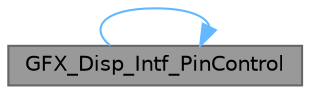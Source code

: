 digraph "GFX_Disp_Intf_PinControl"
{
 // INTERACTIVE_SVG=YES
 // LATEX_PDF_SIZE
  bgcolor="transparent";
  edge [fontname=Helvetica,fontsize=10,labelfontname=Helvetica,labelfontsize=10];
  node [fontname=Helvetica,fontsize=10,shape=box,height=0.2,width=0.4];
  rankdir="LR";
  Node1 [label="GFX_Disp_Intf_PinControl",height=0.2,width=0.4,color="gray40", fillcolor="grey60", style="filled", fontcolor="black",tooltip="Set value of the GFX control pin."];
  Node1 -> Node1 [color="steelblue1",style="solid"];
}
